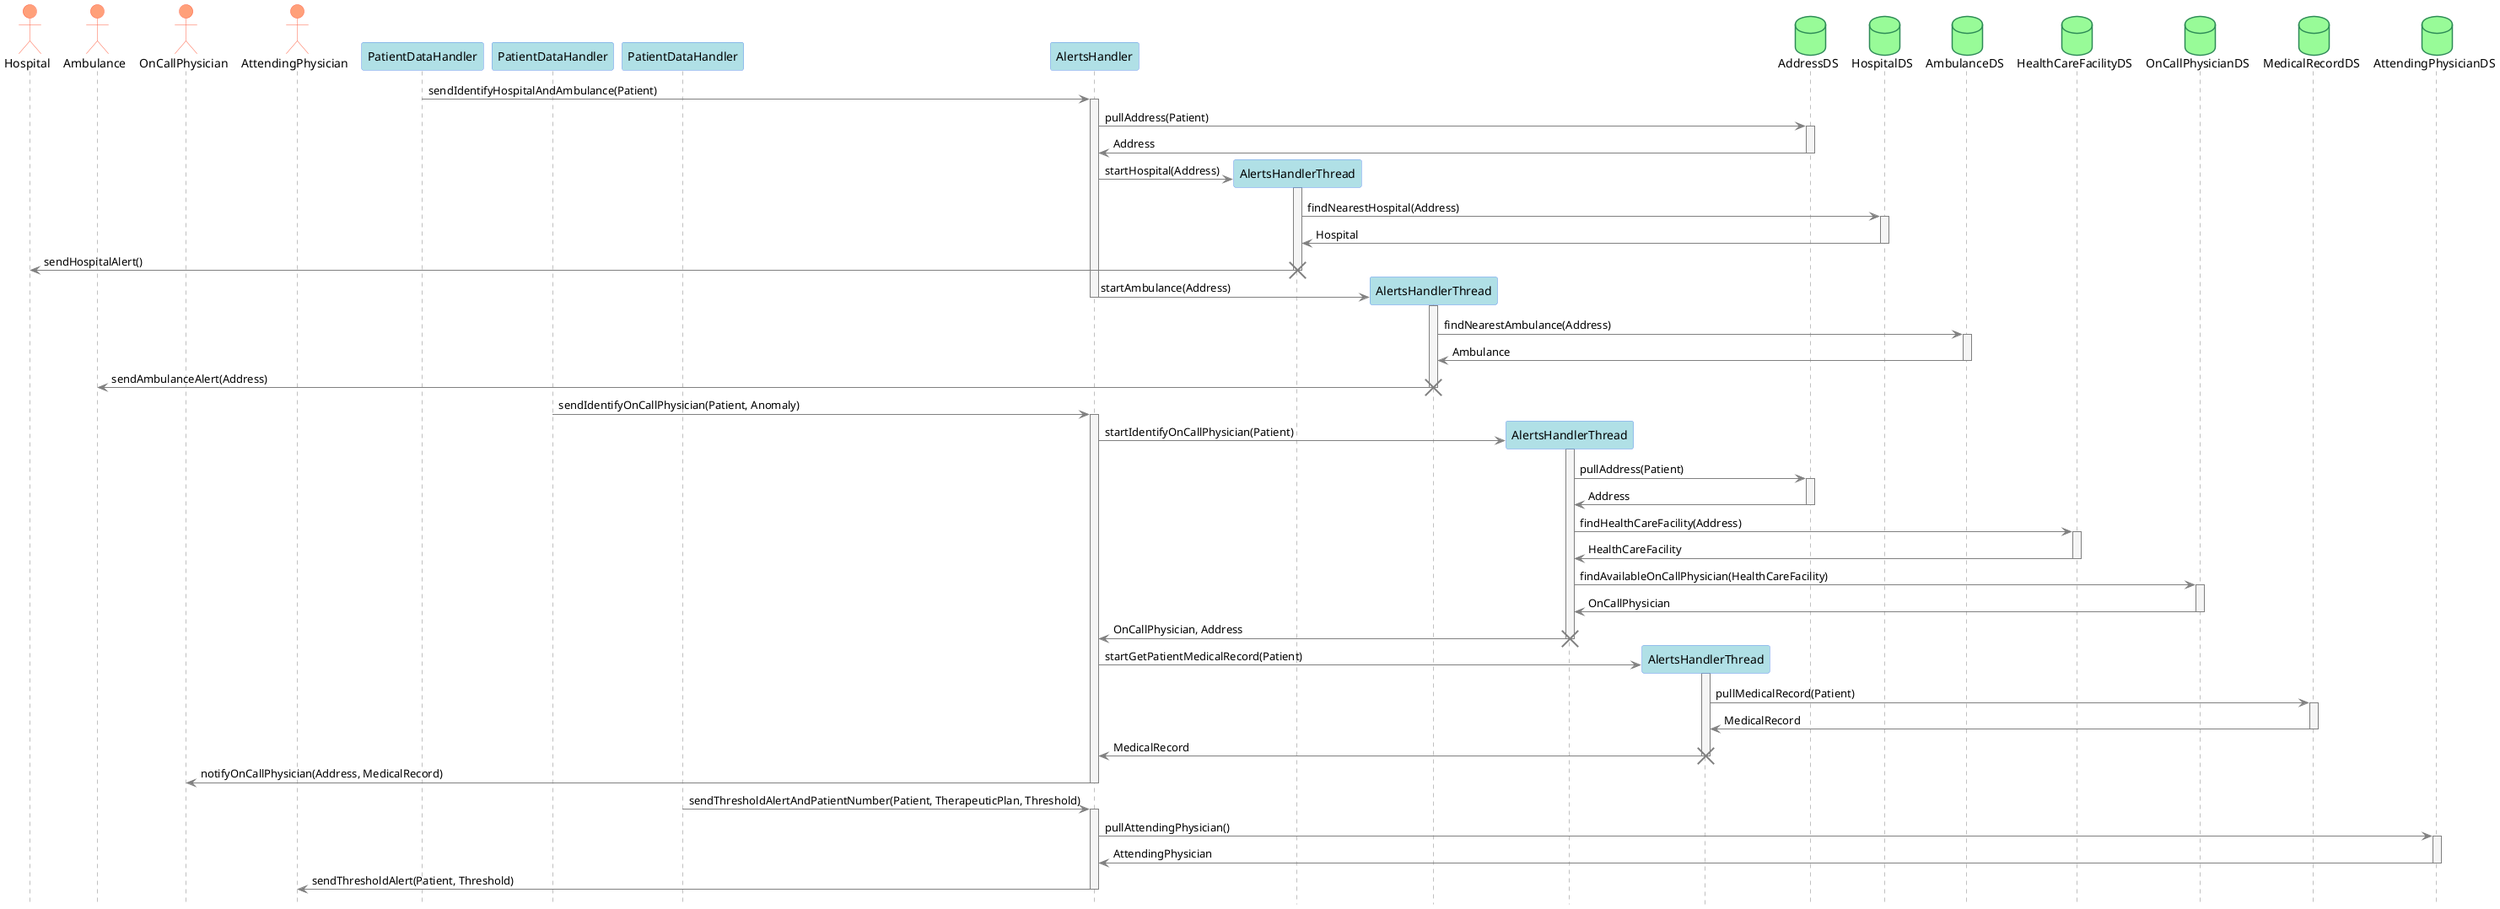 @startuml alerts_handler

skinparam sequence {
  ArrowColor Gray
  LifeLineBorderColor Gray
  LifeLineBackgroundColor WhiteSmoke

  ActorBorderColor Tomato
  ActorBackgroundColor LightSalmon

  ParticipantBackgroundColor PowderBlue
  ParticipantBorderColor CornflowerBlue
}
skinparam DatabaseBorderColor SeaGreen
skinparam DatabaseBackgroundColor PaleGreen

hide footbox

actor Hospital
actor Ambulance
actor OnCallPhysician
actor AttendingPhysician
participant PatientDataHandler as PDH1
participant PatientDataHandler as PDH2
participant PatientDataHandler as PDH3
participant AlertsHandler as AH
participant AlertsHandlerThread as AH1
participant AlertsHandlerThread as AH2
participant AlertsHandlerThread as AH3
participant AlertsHandlerThread as AH4
database AddressDS
database HospitalDS
database AmbulanceDS
database HealthCareFacilityDS
database OnCallPhysicianDS
database MedicalRecordDS
database AttendingPhysicianDS

PDH1 -> AH ++: sendIdentifyHospitalAndAmbulance(Patient)

AH -> AddressDS ++ : pullAddress(Patient)
AH <- AddressDS -- : Address

AH -> AH1 ** : startHospital(Address)

activate AH1
AH1 -> HospitalDS ++ : findNearestHospital(Address)
AH1 <- HospitalDS -- : Hospital
AH1 -> Hospital : sendHospitalAlert()
destroy AH1

AH -> AH2 ** : startAmbulance(Address)
deactivate AH

activate AH2
AH2 -> AmbulanceDS ++ : findNearestAmbulance(Address)
AH2 <- AmbulanceDS -- : Ambulance
AH2 -> Ambulance : sendAmbulanceAlert(Address)
destroy AH2


PDH2 -> AH ++: sendIdentifyOnCallPhysician(Patient, Anomaly)

AH -> AH3 ** : startIdentifyOnCallPhysician(Patient)
activate AH3
AH3 -> AddressDS ++ : pullAddress(Patient)
AH3 <- AddressDS -- : Address

AH3 -> HealthCareFacilityDS ++ : findHealthCareFacility(Address)
AH3 <- HealthCareFacilityDS -- : HealthCareFacility

AH3 -> OnCallPhysicianDS ++ : findAvailableOnCallPhysician(HealthCareFacility)
AH3 <- OnCallPhysicianDS -- : OnCallPhysician
AH <- AH3 : OnCallPhysician, Address
destroy AH3

AH -> AH4 ** : startGetPatientMedicalRecord(Patient)
activate AH4
AH4 -> MedicalRecordDS ++ : pullMedicalRecord(Patient)
AH4 <- MedicalRecordDS -- : MedicalRecord
AH <- AH4 : MedicalRecord
destroy AH4

AH -> OnCallPhysician : notifyOnCallPhysician(Address, MedicalRecord)
deactivate AH

PDH3 -> AH ++: sendThresholdAlertAndPatientNumber(Patient, TherapeuticPlan, Threshold)

AH -> AttendingPhysicianDS ++ : pullAttendingPhysician()
AH <- AttendingPhysicianDS -- : AttendingPhysician


AH -> AttendingPhysician : sendThresholdAlert(Patient, Threshold)
deactivate AH

@enduml
